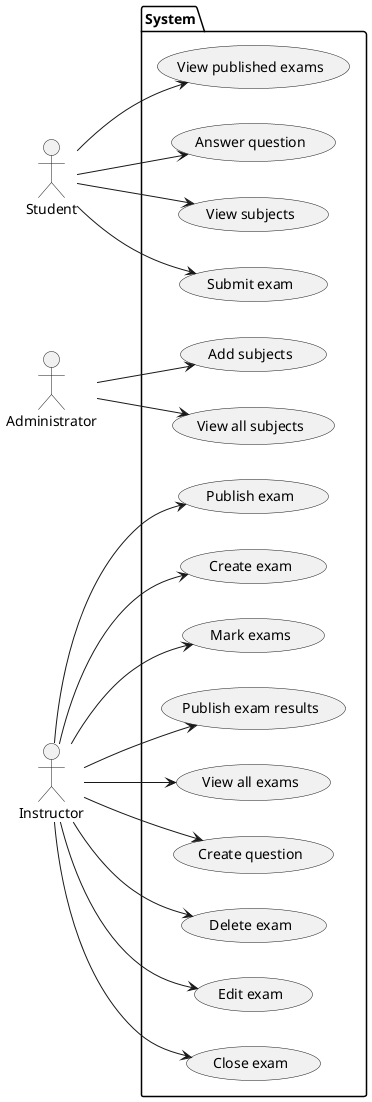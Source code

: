 @startuml Use Case Diagram

left to right direction

actor Student
actor Administrator
actor Instructor

package System {
    usecase "Submit exam" as UC1
    usecase "Create exam" as UC2
    usecase "Mark exams" as UC3
    usecase "Publish exam results" as UC4
    usecase "Add subjects" as UC5
    usecase "View all subjects" as UC6
    usecase "Delete exam" as UC7
    usecase "Edit exam" as UC8
    usecase "Close exam" as UC9
    usecase "View published exams" as UC10
    usecase "Answer question" as UC11
    usecase "View subjects" as UC12
    usecase "Publish exam" as UC13
    usecase "View all exams" as UC14
    usecase "Create question" as UC15
}

Student --> UC1
Student --> UC10
Student --> UC11
Student --> UC12

Instructor --> UC2
Instructor --> UC3
Instructor --> UC4
Instructor --> UC7
Instructor --> UC8
Instructor --> UC9
Instructor --> UC13
Instructor --> UC14
Instructor --> UC15

Administrator --> UC5
Administrator --> UC6

@enduml
